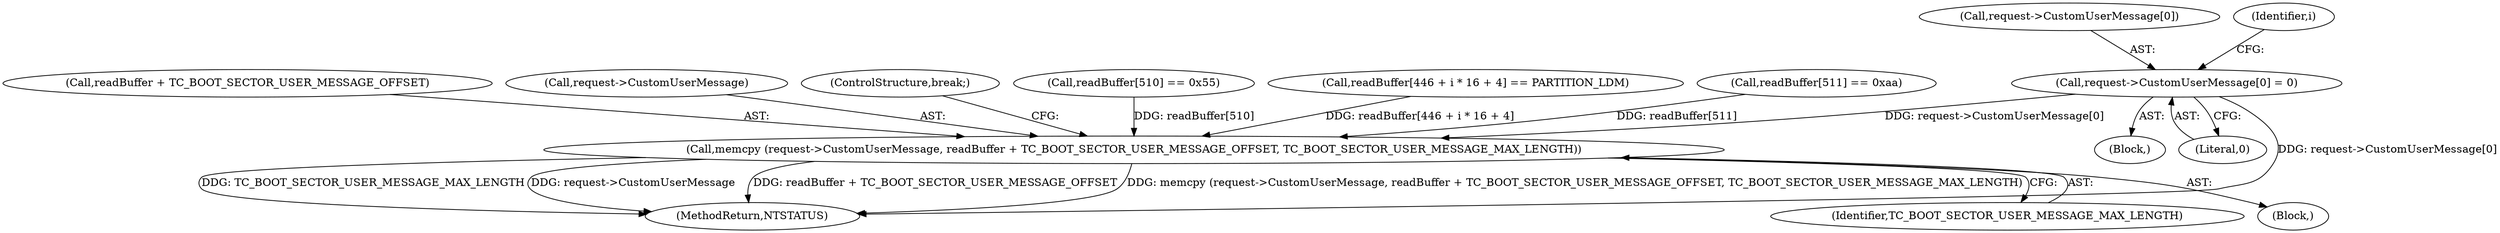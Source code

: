 digraph "0_VeraCrypt_f30f9339c9a0b9bbcc6f5ad38804af39db1f479e@array" {
"1000893" [label="(Call,request->CustomUserMessage[0] = 0)"];
"1000963" [label="(Call,memcpy (request->CustomUserMessage, readBuffer + TC_BOOT_SECTOR_USER_MESSAGE_OFFSET, TC_BOOT_SECTOR_USER_MESSAGE_MAX_LENGTH))"];
"1000894" [label="(Call,request->CustomUserMessage[0])"];
"1003125" [label="(MethodReturn,NTSTATUS)"];
"1000893" [label="(Call,request->CustomUserMessage[0] = 0)"];
"1000902" [label="(Identifier,i)"];
"1000967" [label="(Call,readBuffer + TC_BOOT_SECTOR_USER_MESSAGE_OFFSET)"];
"1000964" [label="(Call,request->CustomUserMessage)"];
"1000971" [label="(ControlStructure,break;)"];
"1000970" [label="(Identifier,TC_BOOT_SECTOR_USER_MESSAGE_MAX_LENGTH)"];
"1000837" [label="(Call,readBuffer[510] == 0x55)"];
"1000860" [label="(Call,readBuffer[446 + i * 16 + 4] == PARTITION_LDM)"];
"1000828" [label="(Block,)"];
"1000842" [label="(Call,readBuffer[511] == 0xaa)"];
"1000899" [label="(Literal,0)"];
"1000963" [label="(Call,memcpy (request->CustomUserMessage, readBuffer + TC_BOOT_SECTOR_USER_MESSAGE_OFFSET, TC_BOOT_SECTOR_USER_MESSAGE_MAX_LENGTH))"];
"1000955" [label="(Block,)"];
"1000893" -> "1000828"  [label="AST: "];
"1000893" -> "1000899"  [label="CFG: "];
"1000894" -> "1000893"  [label="AST: "];
"1000899" -> "1000893"  [label="AST: "];
"1000902" -> "1000893"  [label="CFG: "];
"1000893" -> "1003125"  [label="DDG: request->CustomUserMessage[0]"];
"1000893" -> "1000963"  [label="DDG: request->CustomUserMessage[0]"];
"1000963" -> "1000955"  [label="AST: "];
"1000963" -> "1000970"  [label="CFG: "];
"1000964" -> "1000963"  [label="AST: "];
"1000967" -> "1000963"  [label="AST: "];
"1000970" -> "1000963"  [label="AST: "];
"1000971" -> "1000963"  [label="CFG: "];
"1000963" -> "1003125"  [label="DDG: request->CustomUserMessage"];
"1000963" -> "1003125"  [label="DDG: readBuffer + TC_BOOT_SECTOR_USER_MESSAGE_OFFSET"];
"1000963" -> "1003125"  [label="DDG: memcpy (request->CustomUserMessage, readBuffer + TC_BOOT_SECTOR_USER_MESSAGE_OFFSET, TC_BOOT_SECTOR_USER_MESSAGE_MAX_LENGTH)"];
"1000963" -> "1003125"  [label="DDG: TC_BOOT_SECTOR_USER_MESSAGE_MAX_LENGTH"];
"1000837" -> "1000963"  [label="DDG: readBuffer[510]"];
"1000842" -> "1000963"  [label="DDG: readBuffer[511]"];
"1000860" -> "1000963"  [label="DDG: readBuffer[446 + i * 16 + 4]"];
}
